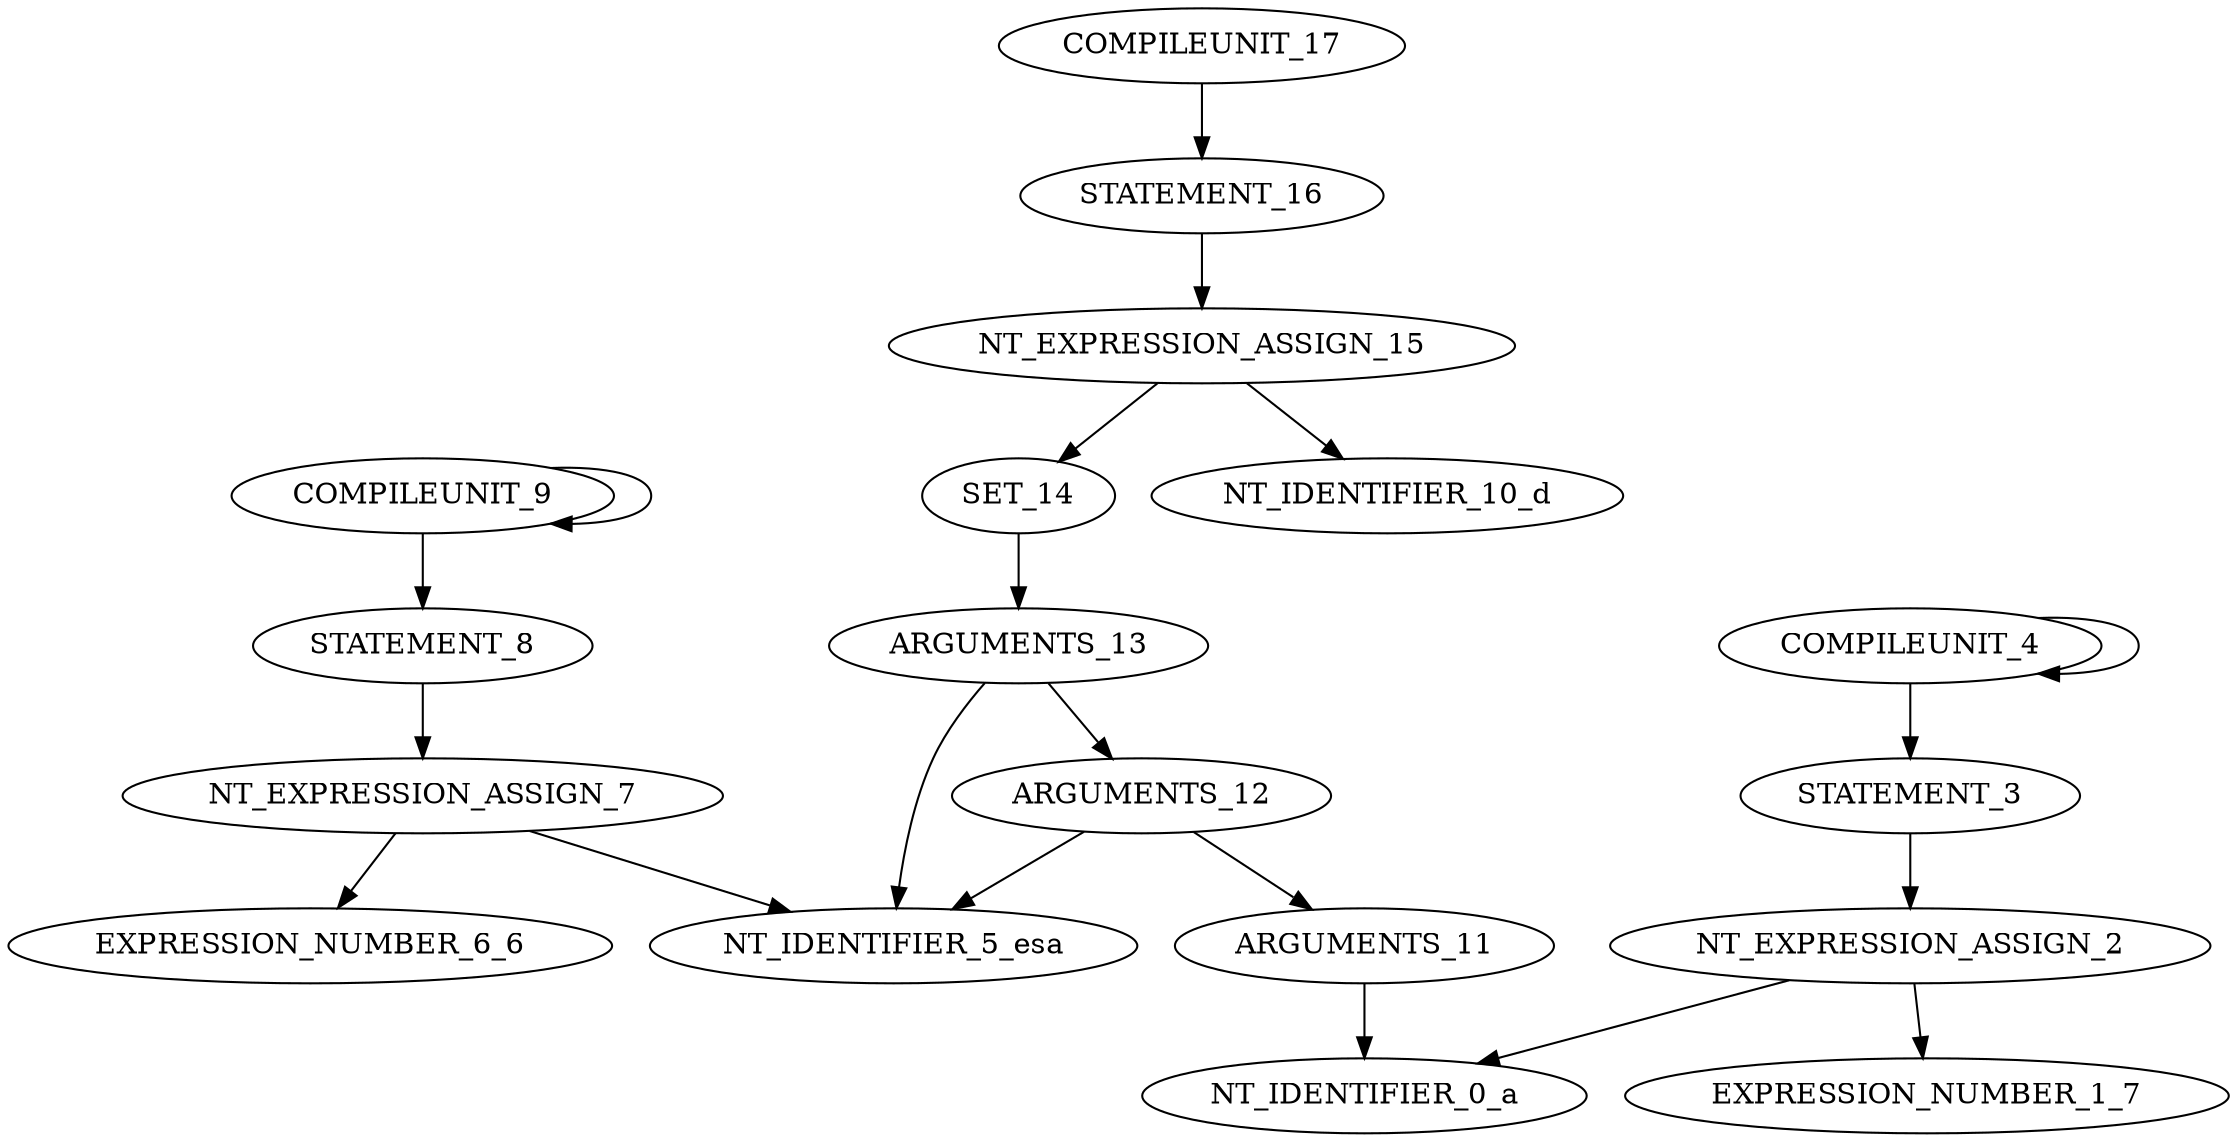digraph G{
"COMPILEUNIT_9"->"COMPILEUNIT_9";
"COMPILEUNIT_4"->"COMPILEUNIT_4";
"COMPILEUNIT_4"->"STATEMENT_3";
"STATEMENT_3"->"NT_EXPRESSION_ASSIGN_2";
"NT_EXPRESSION_ASSIGN_2"->"NT_IDENTIFIER_0_a";
"NT_EXPRESSION_ASSIGN_2"->"EXPRESSION_NUMBER_1_7";
"COMPILEUNIT_9"->"STATEMENT_8";
"STATEMENT_8"->"NT_EXPRESSION_ASSIGN_7";
"NT_EXPRESSION_ASSIGN_7"->"NT_IDENTIFIER_5_esa";
"NT_EXPRESSION_ASSIGN_7"->"EXPRESSION_NUMBER_6_6";
"COMPILEUNIT_17"->"STATEMENT_16";
"STATEMENT_16"->"NT_EXPRESSION_ASSIGN_15";
"NT_EXPRESSION_ASSIGN_15"->"NT_IDENTIFIER_10_d";
"NT_EXPRESSION_ASSIGN_15"->"SET_14";
"SET_14"->"ARGUMENTS_13";
"ARGUMENTS_13"->"ARGUMENTS_12";
"ARGUMENTS_12"->"ARGUMENTS_11";
"ARGUMENTS_11"->"NT_IDENTIFIER_0_a";
"ARGUMENTS_12"->"NT_IDENTIFIER_5_esa";
"ARGUMENTS_13"->"NT_IDENTIFIER_5_esa";
}